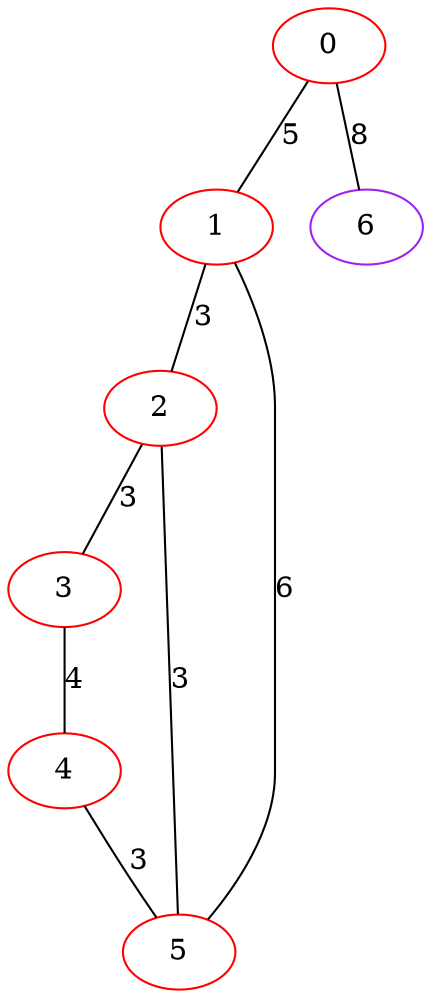 graph "" {
0 [color=red, weight=1];
1 [color=red, weight=1];
2 [color=red, weight=1];
3 [color=red, weight=1];
4 [color=red, weight=1];
5 [color=red, weight=1];
6 [color=purple, weight=4];
0 -- 1  [key=0, label=5];
0 -- 6  [key=0, label=8];
1 -- 2  [key=0, label=3];
1 -- 5  [key=0, label=6];
2 -- 3  [key=0, label=3];
2 -- 5  [key=0, label=3];
3 -- 4  [key=0, label=4];
4 -- 5  [key=0, label=3];
}
